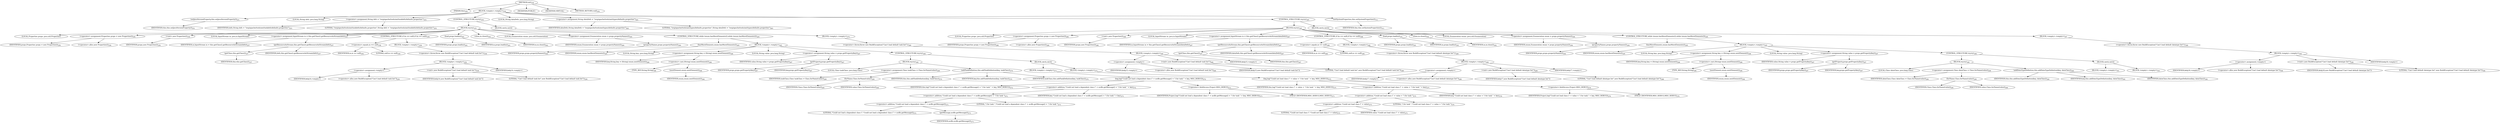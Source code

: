 digraph "init" {  
"523" [label = <(METHOD,init)<SUB>250</SUB>> ]
"4" [label = <(PARAM,this)<SUB>250</SUB>> ]
"524" [label = <(BLOCK,&lt;empty&gt;,&lt;empty&gt;)<SUB>250</SUB>> ]
"525" [label = <(setJavaVersionProperty,this.setJavaVersionProperty())<SUB>251</SUB>> ]
"3" [label = <(IDENTIFIER,this,this.setJavaVersionProperty())<SUB>251</SUB>> ]
"526" [label = <(LOCAL,String defs: java.lang.String)> ]
"527" [label = <(&lt;operator&gt;.assignment,String defs = &quot;/org/apache/tools/ant/taskdefs/defaults.properties&quot;)<SUB>253</SUB>> ]
"528" [label = <(IDENTIFIER,defs,String defs = &quot;/org/apache/tools/ant/taskdefs/defaults.properties&quot;)<SUB>253</SUB>> ]
"529" [label = <(LITERAL,&quot;/org/apache/tools/ant/taskdefs/defaults.properties&quot;,String defs = &quot;/org/apache/tools/ant/taskdefs/defaults.properties&quot;)<SUB>253</SUB>> ]
"530" [label = <(CONTROL_STRUCTURE,try,try)<SUB>255</SUB>> ]
"531" [label = <(BLOCK,try,try)<SUB>255</SUB>> ]
"6" [label = <(LOCAL,Properties props: java.util.Properties)> ]
"532" [label = <(&lt;operator&gt;.assignment,Properties props = new Properties())<SUB>256</SUB>> ]
"533" [label = <(IDENTIFIER,props,Properties props = new Properties())<SUB>256</SUB>> ]
"534" [label = <(&lt;operator&gt;.alloc,new Properties())<SUB>256</SUB>> ]
"535" [label = <(&lt;init&gt;,new Properties())<SUB>256</SUB>> ]
"5" [label = <(IDENTIFIER,props,new Properties())<SUB>256</SUB>> ]
"536" [label = <(LOCAL,InputStream in: java.io.InputStream)> ]
"537" [label = <(&lt;operator&gt;.assignment,InputStream in = this.getClass().getResourceAsStream(defs))<SUB>257</SUB>> ]
"538" [label = <(IDENTIFIER,in,InputStream in = this.getClass().getResourceAsStream(defs))<SUB>257</SUB>> ]
"539" [label = <(getResourceAsStream,this.getClass().getResourceAsStream(defs))<SUB>257</SUB>> ]
"540" [label = <(getClass,this.getClass())<SUB>257</SUB>> ]
"7" [label = <(IDENTIFIER,this,this.getClass())<SUB>257</SUB>> ]
"541" [label = <(IDENTIFIER,defs,this.getClass().getResourceAsStream(defs))<SUB>257</SUB>> ]
"542" [label = <(CONTROL_STRUCTURE,if (in == null),if (in == null))<SUB>258</SUB>> ]
"543" [label = <(&lt;operator&gt;.equals,in == null)<SUB>258</SUB>> ]
"544" [label = <(IDENTIFIER,in,in == null)<SUB>258</SUB>> ]
"545" [label = <(LITERAL,null,in == null)<SUB>258</SUB>> ]
"546" [label = <(BLOCK,&lt;empty&gt;,&lt;empty&gt;)<SUB>258</SUB>> ]
"547" [label = <(&lt;operator&gt;.throw,throw new BuildException(&quot;Can't load default task list&quot;);)<SUB>259</SUB>> ]
"548" [label = <(BLOCK,&lt;empty&gt;,&lt;empty&gt;)<SUB>259</SUB>> ]
"549" [label = <(&lt;operator&gt;.assignment,&lt;empty&gt;)> ]
"550" [label = <(IDENTIFIER,$obj14,&lt;empty&gt;)> ]
"551" [label = <(&lt;operator&gt;.alloc,new BuildException(&quot;Can't load default task list&quot;))<SUB>259</SUB>> ]
"552" [label = <(&lt;init&gt;,new BuildException(&quot;Can't load default task list&quot;))<SUB>259</SUB>> ]
"553" [label = <(IDENTIFIER,$obj14,new BuildException(&quot;Can't load default task list&quot;))> ]
"554" [label = <(LITERAL,&quot;Can't load default task list&quot;,new BuildException(&quot;Can't load default task list&quot;))<SUB>259</SUB>> ]
"555" [label = <(IDENTIFIER,$obj14,&lt;empty&gt;)> ]
"556" [label = <(load,props.load(in))<SUB>261</SUB>> ]
"557" [label = <(IDENTIFIER,props,props.load(in))<SUB>261</SUB>> ]
"558" [label = <(IDENTIFIER,in,props.load(in))<SUB>261</SUB>> ]
"559" [label = <(close,in.close())<SUB>262</SUB>> ]
"560" [label = <(IDENTIFIER,in,in.close())<SUB>262</SUB>> ]
"561" [label = <(LOCAL,Enumeration enum: java.util.Enumeration)> ]
"562" [label = <(&lt;operator&gt;.assignment,Enumeration enum = props.propertyNames())<SUB>264</SUB>> ]
"563" [label = <(IDENTIFIER,enum,Enumeration enum = props.propertyNames())<SUB>264</SUB>> ]
"564" [label = <(propertyNames,props.propertyNames())<SUB>264</SUB>> ]
"565" [label = <(IDENTIFIER,props,props.propertyNames())<SUB>264</SUB>> ]
"566" [label = <(CONTROL_STRUCTURE,while (enum.hasMoreElements()),while (enum.hasMoreElements()))<SUB>265</SUB>> ]
"567" [label = <(hasMoreElements,enum.hasMoreElements())<SUB>265</SUB>> ]
"568" [label = <(IDENTIFIER,enum,enum.hasMoreElements())<SUB>265</SUB>> ]
"569" [label = <(BLOCK,&lt;empty&gt;,&lt;empty&gt;)<SUB>265</SUB>> ]
"570" [label = <(LOCAL,String key: java.lang.String)> ]
"571" [label = <(&lt;operator&gt;.assignment,String key = (String) enum.nextElement())<SUB>266</SUB>> ]
"572" [label = <(IDENTIFIER,key,String key = (String) enum.nextElement())<SUB>266</SUB>> ]
"573" [label = <(&lt;operator&gt;.cast,(String) enum.nextElement())<SUB>266</SUB>> ]
"574" [label = <(TYPE_REF,String,String)<SUB>266</SUB>> ]
"575" [label = <(nextElement,enum.nextElement())<SUB>266</SUB>> ]
"576" [label = <(IDENTIFIER,enum,enum.nextElement())<SUB>266</SUB>> ]
"577" [label = <(LOCAL,String value: java.lang.String)> ]
"578" [label = <(&lt;operator&gt;.assignment,String value = props.getProperty(key))<SUB>267</SUB>> ]
"579" [label = <(IDENTIFIER,value,String value = props.getProperty(key))<SUB>267</SUB>> ]
"580" [label = <(getProperty,props.getProperty(key))<SUB>267</SUB>> ]
"581" [label = <(IDENTIFIER,props,props.getProperty(key))<SUB>267</SUB>> ]
"582" [label = <(IDENTIFIER,key,props.getProperty(key))<SUB>267</SUB>> ]
"583" [label = <(CONTROL_STRUCTURE,try,try)<SUB>268</SUB>> ]
"584" [label = <(BLOCK,try,try)<SUB>268</SUB>> ]
"585" [label = <(LOCAL,Class taskClass: java.lang.Class)> ]
"586" [label = <(&lt;operator&gt;.assignment,Class taskClass = Class.forName(value))<SUB>269</SUB>> ]
"587" [label = <(IDENTIFIER,taskClass,Class taskClass = Class.forName(value))<SUB>269</SUB>> ]
"588" [label = <(forName,Class.forName(value))<SUB>269</SUB>> ]
"589" [label = <(IDENTIFIER,Class,Class.forName(value))<SUB>269</SUB>> ]
"590" [label = <(IDENTIFIER,value,Class.forName(value))<SUB>269</SUB>> ]
"591" [label = <(addTaskDefinition,this.addTaskDefinition(key, taskClass))<SUB>270</SUB>> ]
"8" [label = <(IDENTIFIER,this,this.addTaskDefinition(key, taskClass))<SUB>270</SUB>> ]
"592" [label = <(IDENTIFIER,key,this.addTaskDefinition(key, taskClass))<SUB>270</SUB>> ]
"593" [label = <(IDENTIFIER,taskClass,this.addTaskDefinition(key, taskClass))<SUB>270</SUB>> ]
"594" [label = <(BLOCK,catch,catch)> ]
"595" [label = <(BLOCK,&lt;empty&gt;,&lt;empty&gt;)<SUB>271</SUB>> ]
"596" [label = <(log,log(&quot;Could not load a dependent class (&quot; + ncdfe.getMessage() + &quot;) for task &quot; + key, MSG_DEBUG))<SUB>272</SUB>> ]
"9" [label = <(IDENTIFIER,this,log(&quot;Could not load a dependent class (&quot; + ncdfe.getMessage() + &quot;) for task &quot; + key, MSG_DEBUG))<SUB>272</SUB>> ]
"597" [label = <(&lt;operator&gt;.addition,&quot;Could not load a dependent class (&quot; + ncdfe.getMessage() + &quot;) for task &quot; + key)<SUB>272</SUB>> ]
"598" [label = <(&lt;operator&gt;.addition,&quot;Could not load a dependent class (&quot; + ncdfe.getMessage() + &quot;) for task &quot;)<SUB>272</SUB>> ]
"599" [label = <(&lt;operator&gt;.addition,&quot;Could not load a dependent class (&quot; + ncdfe.getMessage())<SUB>272</SUB>> ]
"600" [label = <(LITERAL,&quot;Could not load a dependent class (&quot;,&quot;Could not load a dependent class (&quot; + ncdfe.getMessage())<SUB>272</SUB>> ]
"601" [label = <(getMessage,ncdfe.getMessage())<SUB>273</SUB>> ]
"602" [label = <(IDENTIFIER,ncdfe,ncdfe.getMessage())<SUB>273</SUB>> ]
"603" [label = <(LITERAL,&quot;) for task &quot;,&quot;Could not load a dependent class (&quot; + ncdfe.getMessage() + &quot;) for task &quot;)<SUB>273</SUB>> ]
"604" [label = <(IDENTIFIER,key,&quot;Could not load a dependent class (&quot; + ncdfe.getMessage() + &quot;) for task &quot; + key)<SUB>273</SUB>> ]
"605" [label = <(&lt;operator&gt;.fieldAccess,Project.MSG_DEBUG)<SUB>273</SUB>> ]
"606" [label = <(IDENTIFIER,Project,log(&quot;Could not load a dependent class (&quot; + ncdfe.getMessage() + &quot;) for task &quot; + key, MSG_DEBUG))<SUB>273</SUB>> ]
"607" [label = <(FIELD_IDENTIFIER,MSG_DEBUG,MSG_DEBUG)<SUB>273</SUB>> ]
"608" [label = <(BLOCK,&lt;empty&gt;,&lt;empty&gt;)<SUB>274</SUB>> ]
"609" [label = <(log,log(&quot;Could not load class (&quot; + value + &quot;) for task &quot; + key, MSG_DEBUG))<SUB>275</SUB>> ]
"10" [label = <(IDENTIFIER,this,log(&quot;Could not load class (&quot; + value + &quot;) for task &quot; + key, MSG_DEBUG))<SUB>275</SUB>> ]
"610" [label = <(&lt;operator&gt;.addition,&quot;Could not load class (&quot; + value + &quot;) for task &quot; + key)<SUB>275</SUB>> ]
"611" [label = <(&lt;operator&gt;.addition,&quot;Could not load class (&quot; + value + &quot;) for task &quot;)<SUB>275</SUB>> ]
"612" [label = <(&lt;operator&gt;.addition,&quot;Could not load class (&quot; + value)<SUB>275</SUB>> ]
"613" [label = <(LITERAL,&quot;Could not load class (&quot;,&quot;Could not load class (&quot; + value)<SUB>275</SUB>> ]
"614" [label = <(IDENTIFIER,value,&quot;Could not load class (&quot; + value)<SUB>275</SUB>> ]
"615" [label = <(LITERAL,&quot;) for task &quot;,&quot;Could not load class (&quot; + value + &quot;) for task &quot;)<SUB>276</SUB>> ]
"616" [label = <(IDENTIFIER,key,&quot;Could not load class (&quot; + value + &quot;) for task &quot; + key)<SUB>276</SUB>> ]
"617" [label = <(&lt;operator&gt;.fieldAccess,Project.MSG_DEBUG)<SUB>276</SUB>> ]
"618" [label = <(IDENTIFIER,Project,log(&quot;Could not load class (&quot; + value + &quot;) for task &quot; + key, MSG_DEBUG))<SUB>276</SUB>> ]
"619" [label = <(FIELD_IDENTIFIER,MSG_DEBUG,MSG_DEBUG)<SUB>276</SUB>> ]
"620" [label = <(BLOCK,catch,catch)> ]
"621" [label = <(BLOCK,&lt;empty&gt;,&lt;empty&gt;)<SUB>279</SUB>> ]
"622" [label = <(&lt;operator&gt;.throw,throw new BuildException(&quot;Can't load default task list&quot;);)<SUB>280</SUB>> ]
"623" [label = <(BLOCK,&lt;empty&gt;,&lt;empty&gt;)<SUB>280</SUB>> ]
"624" [label = <(&lt;operator&gt;.assignment,&lt;empty&gt;)> ]
"625" [label = <(IDENTIFIER,$obj15,&lt;empty&gt;)> ]
"626" [label = <(&lt;operator&gt;.alloc,new BuildException(&quot;Can't load default task list&quot;))<SUB>280</SUB>> ]
"627" [label = <(&lt;init&gt;,new BuildException(&quot;Can't load default task list&quot;))<SUB>280</SUB>> ]
"628" [label = <(IDENTIFIER,$obj15,new BuildException(&quot;Can't load default task list&quot;))> ]
"629" [label = <(LITERAL,&quot;Can't load default task list&quot;,new BuildException(&quot;Can't load default task list&quot;))<SUB>280</SUB>> ]
"630" [label = <(IDENTIFIER,$obj15,&lt;empty&gt;)> ]
"631" [label = <(LOCAL,String dataDefs: java.lang.String)> ]
"632" [label = <(&lt;operator&gt;.assignment,String dataDefs = &quot;/org/apache/tools/ant/types/defaults.properties&quot;)<SUB>283</SUB>> ]
"633" [label = <(IDENTIFIER,dataDefs,String dataDefs = &quot;/org/apache/tools/ant/types/defaults.properties&quot;)<SUB>283</SUB>> ]
"634" [label = <(LITERAL,&quot;/org/apache/tools/ant/types/defaults.properties&quot;,String dataDefs = &quot;/org/apache/tools/ant/types/defaults.properties&quot;)<SUB>283</SUB>> ]
"635" [label = <(CONTROL_STRUCTURE,try,try)<SUB>285</SUB>> ]
"636" [label = <(BLOCK,try,try)<SUB>285</SUB>> ]
"12" [label = <(LOCAL,Properties props: java.util.Properties)> ]
"637" [label = <(&lt;operator&gt;.assignment,Properties props = new Properties())<SUB>286</SUB>> ]
"638" [label = <(IDENTIFIER,props,Properties props = new Properties())<SUB>286</SUB>> ]
"639" [label = <(&lt;operator&gt;.alloc,new Properties())<SUB>286</SUB>> ]
"640" [label = <(&lt;init&gt;,new Properties())<SUB>286</SUB>> ]
"11" [label = <(IDENTIFIER,props,new Properties())<SUB>286</SUB>> ]
"641" [label = <(LOCAL,InputStream in: java.io.InputStream)> ]
"642" [label = <(&lt;operator&gt;.assignment,InputStream in = this.getClass().getResourceAsStream(dataDefs))<SUB>287</SUB>> ]
"643" [label = <(IDENTIFIER,in,InputStream in = this.getClass().getResourceAsStream(dataDefs))<SUB>287</SUB>> ]
"644" [label = <(getResourceAsStream,this.getClass().getResourceAsStream(dataDefs))<SUB>287</SUB>> ]
"645" [label = <(getClass,this.getClass())<SUB>287</SUB>> ]
"13" [label = <(IDENTIFIER,this,this.getClass())<SUB>287</SUB>> ]
"646" [label = <(IDENTIFIER,dataDefs,this.getClass().getResourceAsStream(dataDefs))<SUB>287</SUB>> ]
"647" [label = <(CONTROL_STRUCTURE,if (in == null),if (in == null))<SUB>288</SUB>> ]
"648" [label = <(&lt;operator&gt;.equals,in == null)<SUB>288</SUB>> ]
"649" [label = <(IDENTIFIER,in,in == null)<SUB>288</SUB>> ]
"650" [label = <(LITERAL,null,in == null)<SUB>288</SUB>> ]
"651" [label = <(BLOCK,&lt;empty&gt;,&lt;empty&gt;)<SUB>288</SUB>> ]
"652" [label = <(&lt;operator&gt;.throw,throw new BuildException(&quot;Can't load default datatype list&quot;);)<SUB>289</SUB>> ]
"653" [label = <(BLOCK,&lt;empty&gt;,&lt;empty&gt;)<SUB>289</SUB>> ]
"654" [label = <(&lt;operator&gt;.assignment,&lt;empty&gt;)> ]
"655" [label = <(IDENTIFIER,$obj17,&lt;empty&gt;)> ]
"656" [label = <(&lt;operator&gt;.alloc,new BuildException(&quot;Can't load default datatype list&quot;))<SUB>289</SUB>> ]
"657" [label = <(&lt;init&gt;,new BuildException(&quot;Can't load default datatype list&quot;))<SUB>289</SUB>> ]
"658" [label = <(IDENTIFIER,$obj17,new BuildException(&quot;Can't load default datatype list&quot;))> ]
"659" [label = <(LITERAL,&quot;Can't load default datatype list&quot;,new BuildException(&quot;Can't load default datatype list&quot;))<SUB>289</SUB>> ]
"660" [label = <(IDENTIFIER,$obj17,&lt;empty&gt;)> ]
"661" [label = <(load,props.load(in))<SUB>291</SUB>> ]
"662" [label = <(IDENTIFIER,props,props.load(in))<SUB>291</SUB>> ]
"663" [label = <(IDENTIFIER,in,props.load(in))<SUB>291</SUB>> ]
"664" [label = <(close,in.close())<SUB>292</SUB>> ]
"665" [label = <(IDENTIFIER,in,in.close())<SUB>292</SUB>> ]
"666" [label = <(LOCAL,Enumeration enum: java.util.Enumeration)> ]
"667" [label = <(&lt;operator&gt;.assignment,Enumeration enum = props.propertyNames())<SUB>294</SUB>> ]
"668" [label = <(IDENTIFIER,enum,Enumeration enum = props.propertyNames())<SUB>294</SUB>> ]
"669" [label = <(propertyNames,props.propertyNames())<SUB>294</SUB>> ]
"670" [label = <(IDENTIFIER,props,props.propertyNames())<SUB>294</SUB>> ]
"671" [label = <(CONTROL_STRUCTURE,while (enum.hasMoreElements()),while (enum.hasMoreElements()))<SUB>295</SUB>> ]
"672" [label = <(hasMoreElements,enum.hasMoreElements())<SUB>295</SUB>> ]
"673" [label = <(IDENTIFIER,enum,enum.hasMoreElements())<SUB>295</SUB>> ]
"674" [label = <(BLOCK,&lt;empty&gt;,&lt;empty&gt;)<SUB>295</SUB>> ]
"675" [label = <(LOCAL,String key: java.lang.String)> ]
"676" [label = <(&lt;operator&gt;.assignment,String key = (String) enum.nextElement())<SUB>296</SUB>> ]
"677" [label = <(IDENTIFIER,key,String key = (String) enum.nextElement())<SUB>296</SUB>> ]
"678" [label = <(&lt;operator&gt;.cast,(String) enum.nextElement())<SUB>296</SUB>> ]
"679" [label = <(TYPE_REF,String,String)<SUB>296</SUB>> ]
"680" [label = <(nextElement,enum.nextElement())<SUB>296</SUB>> ]
"681" [label = <(IDENTIFIER,enum,enum.nextElement())<SUB>296</SUB>> ]
"682" [label = <(LOCAL,String value: java.lang.String)> ]
"683" [label = <(&lt;operator&gt;.assignment,String value = props.getProperty(key))<SUB>297</SUB>> ]
"684" [label = <(IDENTIFIER,value,String value = props.getProperty(key))<SUB>297</SUB>> ]
"685" [label = <(getProperty,props.getProperty(key))<SUB>297</SUB>> ]
"686" [label = <(IDENTIFIER,props,props.getProperty(key))<SUB>297</SUB>> ]
"687" [label = <(IDENTIFIER,key,props.getProperty(key))<SUB>297</SUB>> ]
"688" [label = <(CONTROL_STRUCTURE,try,try)<SUB>298</SUB>> ]
"689" [label = <(BLOCK,try,try)<SUB>298</SUB>> ]
"690" [label = <(LOCAL,Class dataClass: java.lang.Class)> ]
"691" [label = <(&lt;operator&gt;.assignment,Class dataClass = Class.forName(value))<SUB>299</SUB>> ]
"692" [label = <(IDENTIFIER,dataClass,Class dataClass = Class.forName(value))<SUB>299</SUB>> ]
"693" [label = <(forName,Class.forName(value))<SUB>299</SUB>> ]
"694" [label = <(IDENTIFIER,Class,Class.forName(value))<SUB>299</SUB>> ]
"695" [label = <(IDENTIFIER,value,Class.forName(value))<SUB>299</SUB>> ]
"696" [label = <(addDataTypeDefinition,this.addDataTypeDefinition(key, dataClass))<SUB>300</SUB>> ]
"14" [label = <(IDENTIFIER,this,this.addDataTypeDefinition(key, dataClass))<SUB>300</SUB>> ]
"697" [label = <(IDENTIFIER,key,this.addDataTypeDefinition(key, dataClass))<SUB>300</SUB>> ]
"698" [label = <(IDENTIFIER,dataClass,this.addDataTypeDefinition(key, dataClass))<SUB>300</SUB>> ]
"699" [label = <(BLOCK,catch,catch)> ]
"700" [label = <(BLOCK,&lt;empty&gt;,&lt;empty&gt;)<SUB>301</SUB>> ]
"701" [label = <(BLOCK,&lt;empty&gt;,&lt;empty&gt;)<SUB>303</SUB>> ]
"702" [label = <(BLOCK,catch,catch)> ]
"703" [label = <(BLOCK,&lt;empty&gt;,&lt;empty&gt;)<SUB>307</SUB>> ]
"704" [label = <(&lt;operator&gt;.throw,throw new BuildException(&quot;Can't load default datatype list&quot;);)<SUB>308</SUB>> ]
"705" [label = <(BLOCK,&lt;empty&gt;,&lt;empty&gt;)<SUB>308</SUB>> ]
"706" [label = <(&lt;operator&gt;.assignment,&lt;empty&gt;)> ]
"707" [label = <(IDENTIFIER,$obj18,&lt;empty&gt;)> ]
"708" [label = <(&lt;operator&gt;.alloc,new BuildException(&quot;Can't load default datatype list&quot;))<SUB>308</SUB>> ]
"709" [label = <(&lt;init&gt;,new BuildException(&quot;Can't load default datatype list&quot;))<SUB>308</SUB>> ]
"710" [label = <(IDENTIFIER,$obj18,new BuildException(&quot;Can't load default datatype list&quot;))> ]
"711" [label = <(LITERAL,&quot;Can't load default datatype list&quot;,new BuildException(&quot;Can't load default datatype list&quot;))<SUB>308</SUB>> ]
"712" [label = <(IDENTIFIER,$obj18,&lt;empty&gt;)> ]
"713" [label = <(setSystemProperties,this.setSystemProperties())<SUB>311</SUB>> ]
"15" [label = <(IDENTIFIER,this,this.setSystemProperties())<SUB>311</SUB>> ]
"714" [label = <(MODIFIER,PUBLIC)> ]
"715" [label = <(MODIFIER,VIRTUAL)> ]
"716" [label = <(METHOD_RETURN,void)<SUB>250</SUB>> ]
  "523" -> "4" 
  "523" -> "524" 
  "523" -> "714" 
  "523" -> "715" 
  "523" -> "716" 
  "524" -> "525" 
  "524" -> "526" 
  "524" -> "527" 
  "524" -> "530" 
  "524" -> "631" 
  "524" -> "632" 
  "524" -> "635" 
  "524" -> "713" 
  "525" -> "3" 
  "527" -> "528" 
  "527" -> "529" 
  "530" -> "531" 
  "530" -> "620" 
  "531" -> "6" 
  "531" -> "532" 
  "531" -> "535" 
  "531" -> "536" 
  "531" -> "537" 
  "531" -> "542" 
  "531" -> "556" 
  "531" -> "559" 
  "531" -> "561" 
  "531" -> "562" 
  "531" -> "566" 
  "532" -> "533" 
  "532" -> "534" 
  "535" -> "5" 
  "537" -> "538" 
  "537" -> "539" 
  "539" -> "540" 
  "539" -> "541" 
  "540" -> "7" 
  "542" -> "543" 
  "542" -> "546" 
  "543" -> "544" 
  "543" -> "545" 
  "546" -> "547" 
  "547" -> "548" 
  "548" -> "549" 
  "548" -> "552" 
  "548" -> "555" 
  "549" -> "550" 
  "549" -> "551" 
  "552" -> "553" 
  "552" -> "554" 
  "556" -> "557" 
  "556" -> "558" 
  "559" -> "560" 
  "562" -> "563" 
  "562" -> "564" 
  "564" -> "565" 
  "566" -> "567" 
  "566" -> "569" 
  "567" -> "568" 
  "569" -> "570" 
  "569" -> "571" 
  "569" -> "577" 
  "569" -> "578" 
  "569" -> "583" 
  "571" -> "572" 
  "571" -> "573" 
  "573" -> "574" 
  "573" -> "575" 
  "575" -> "576" 
  "578" -> "579" 
  "578" -> "580" 
  "580" -> "581" 
  "580" -> "582" 
  "583" -> "584" 
  "583" -> "594" 
  "584" -> "585" 
  "584" -> "586" 
  "584" -> "591" 
  "586" -> "587" 
  "586" -> "588" 
  "588" -> "589" 
  "588" -> "590" 
  "591" -> "8" 
  "591" -> "592" 
  "591" -> "593" 
  "594" -> "595" 
  "594" -> "608" 
  "595" -> "596" 
  "596" -> "9" 
  "596" -> "597" 
  "596" -> "605" 
  "597" -> "598" 
  "597" -> "604" 
  "598" -> "599" 
  "598" -> "603" 
  "599" -> "600" 
  "599" -> "601" 
  "601" -> "602" 
  "605" -> "606" 
  "605" -> "607" 
  "608" -> "609" 
  "609" -> "10" 
  "609" -> "610" 
  "609" -> "617" 
  "610" -> "611" 
  "610" -> "616" 
  "611" -> "612" 
  "611" -> "615" 
  "612" -> "613" 
  "612" -> "614" 
  "617" -> "618" 
  "617" -> "619" 
  "620" -> "621" 
  "621" -> "622" 
  "622" -> "623" 
  "623" -> "624" 
  "623" -> "627" 
  "623" -> "630" 
  "624" -> "625" 
  "624" -> "626" 
  "627" -> "628" 
  "627" -> "629" 
  "632" -> "633" 
  "632" -> "634" 
  "635" -> "636" 
  "635" -> "702" 
  "636" -> "12" 
  "636" -> "637" 
  "636" -> "640" 
  "636" -> "641" 
  "636" -> "642" 
  "636" -> "647" 
  "636" -> "661" 
  "636" -> "664" 
  "636" -> "666" 
  "636" -> "667" 
  "636" -> "671" 
  "637" -> "638" 
  "637" -> "639" 
  "640" -> "11" 
  "642" -> "643" 
  "642" -> "644" 
  "644" -> "645" 
  "644" -> "646" 
  "645" -> "13" 
  "647" -> "648" 
  "647" -> "651" 
  "648" -> "649" 
  "648" -> "650" 
  "651" -> "652" 
  "652" -> "653" 
  "653" -> "654" 
  "653" -> "657" 
  "653" -> "660" 
  "654" -> "655" 
  "654" -> "656" 
  "657" -> "658" 
  "657" -> "659" 
  "661" -> "662" 
  "661" -> "663" 
  "664" -> "665" 
  "667" -> "668" 
  "667" -> "669" 
  "669" -> "670" 
  "671" -> "672" 
  "671" -> "674" 
  "672" -> "673" 
  "674" -> "675" 
  "674" -> "676" 
  "674" -> "682" 
  "674" -> "683" 
  "674" -> "688" 
  "676" -> "677" 
  "676" -> "678" 
  "678" -> "679" 
  "678" -> "680" 
  "680" -> "681" 
  "683" -> "684" 
  "683" -> "685" 
  "685" -> "686" 
  "685" -> "687" 
  "688" -> "689" 
  "688" -> "699" 
  "689" -> "690" 
  "689" -> "691" 
  "689" -> "696" 
  "691" -> "692" 
  "691" -> "693" 
  "693" -> "694" 
  "693" -> "695" 
  "696" -> "14" 
  "696" -> "697" 
  "696" -> "698" 
  "699" -> "700" 
  "699" -> "701" 
  "702" -> "703" 
  "703" -> "704" 
  "704" -> "705" 
  "705" -> "706" 
  "705" -> "709" 
  "705" -> "712" 
  "706" -> "707" 
  "706" -> "708" 
  "709" -> "710" 
  "709" -> "711" 
  "713" -> "15" 
}

